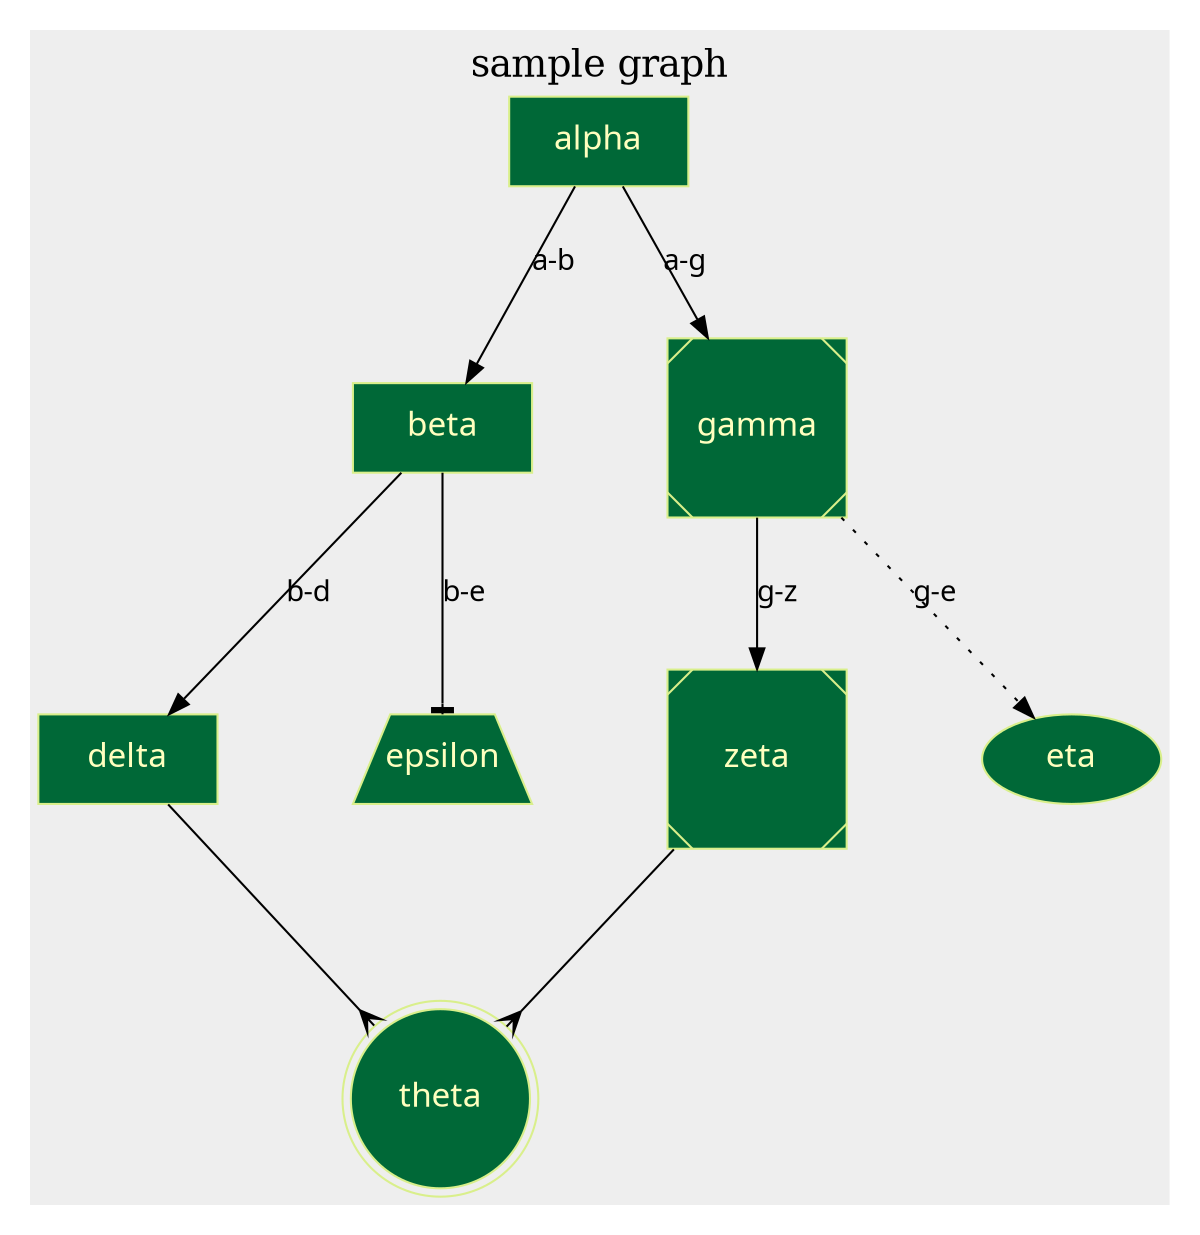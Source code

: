 digraph sample_graph {
	graph [
		charset = "UTF-8";
		label = "sample graph",
		labelloc = "t",
		labeljust = "c",
		bgcolor = "#eeeeee",
		fontcolor = black,
		fontsize = 18,
		style = "filled",
		rankdir = TB,
		margin = 0.2,
		splines = spline,
		ranksep = 1.0,
		nodesep = 0.9
	];
	node [
		colorscheme = "rdylgn11"
		style = "solid,filled",
		fontsize = 16,
		fontcolor = 6,
		fontname = "Migu 1M",
		color = 7,
		fillcolor = 11,
		fixedsize = true,
		height = 0.6,
		width = 1.2,
	];
	edge [
		style = solid,
		fontsize = 14,
		fontcolor = black,
		fontname = "Migu 1M",
		color = black,
		labelfloat = true,
		labeldistance = 2.5,
		labelangle = 70
	];
	// node define
	alpha [shape = box];
	beta [shape = box];
	gamma [shape = Msquare];
	delta [shape = box];
	epsilon [shape = trapezium];
	zeta [shape = Msquare];
	eta;
	theta [shape = doublecircle];

	// edge define
	alpha -> beta [label = "a-b", arrowhead = normal];
	alpha -> gamma [label = "a-g"];
	beta -> delta [label = "b-d"];
	beta -> epsilon [label = "b-e", arrowhead = tee];
	gamma -> zeta [label = "g-z"];
	gamma -> eta [label = "g-e", style = dotted];
	delta -> theta [arrowhead = crow];
	zeta -> theta [arrowhead = crow];
}

